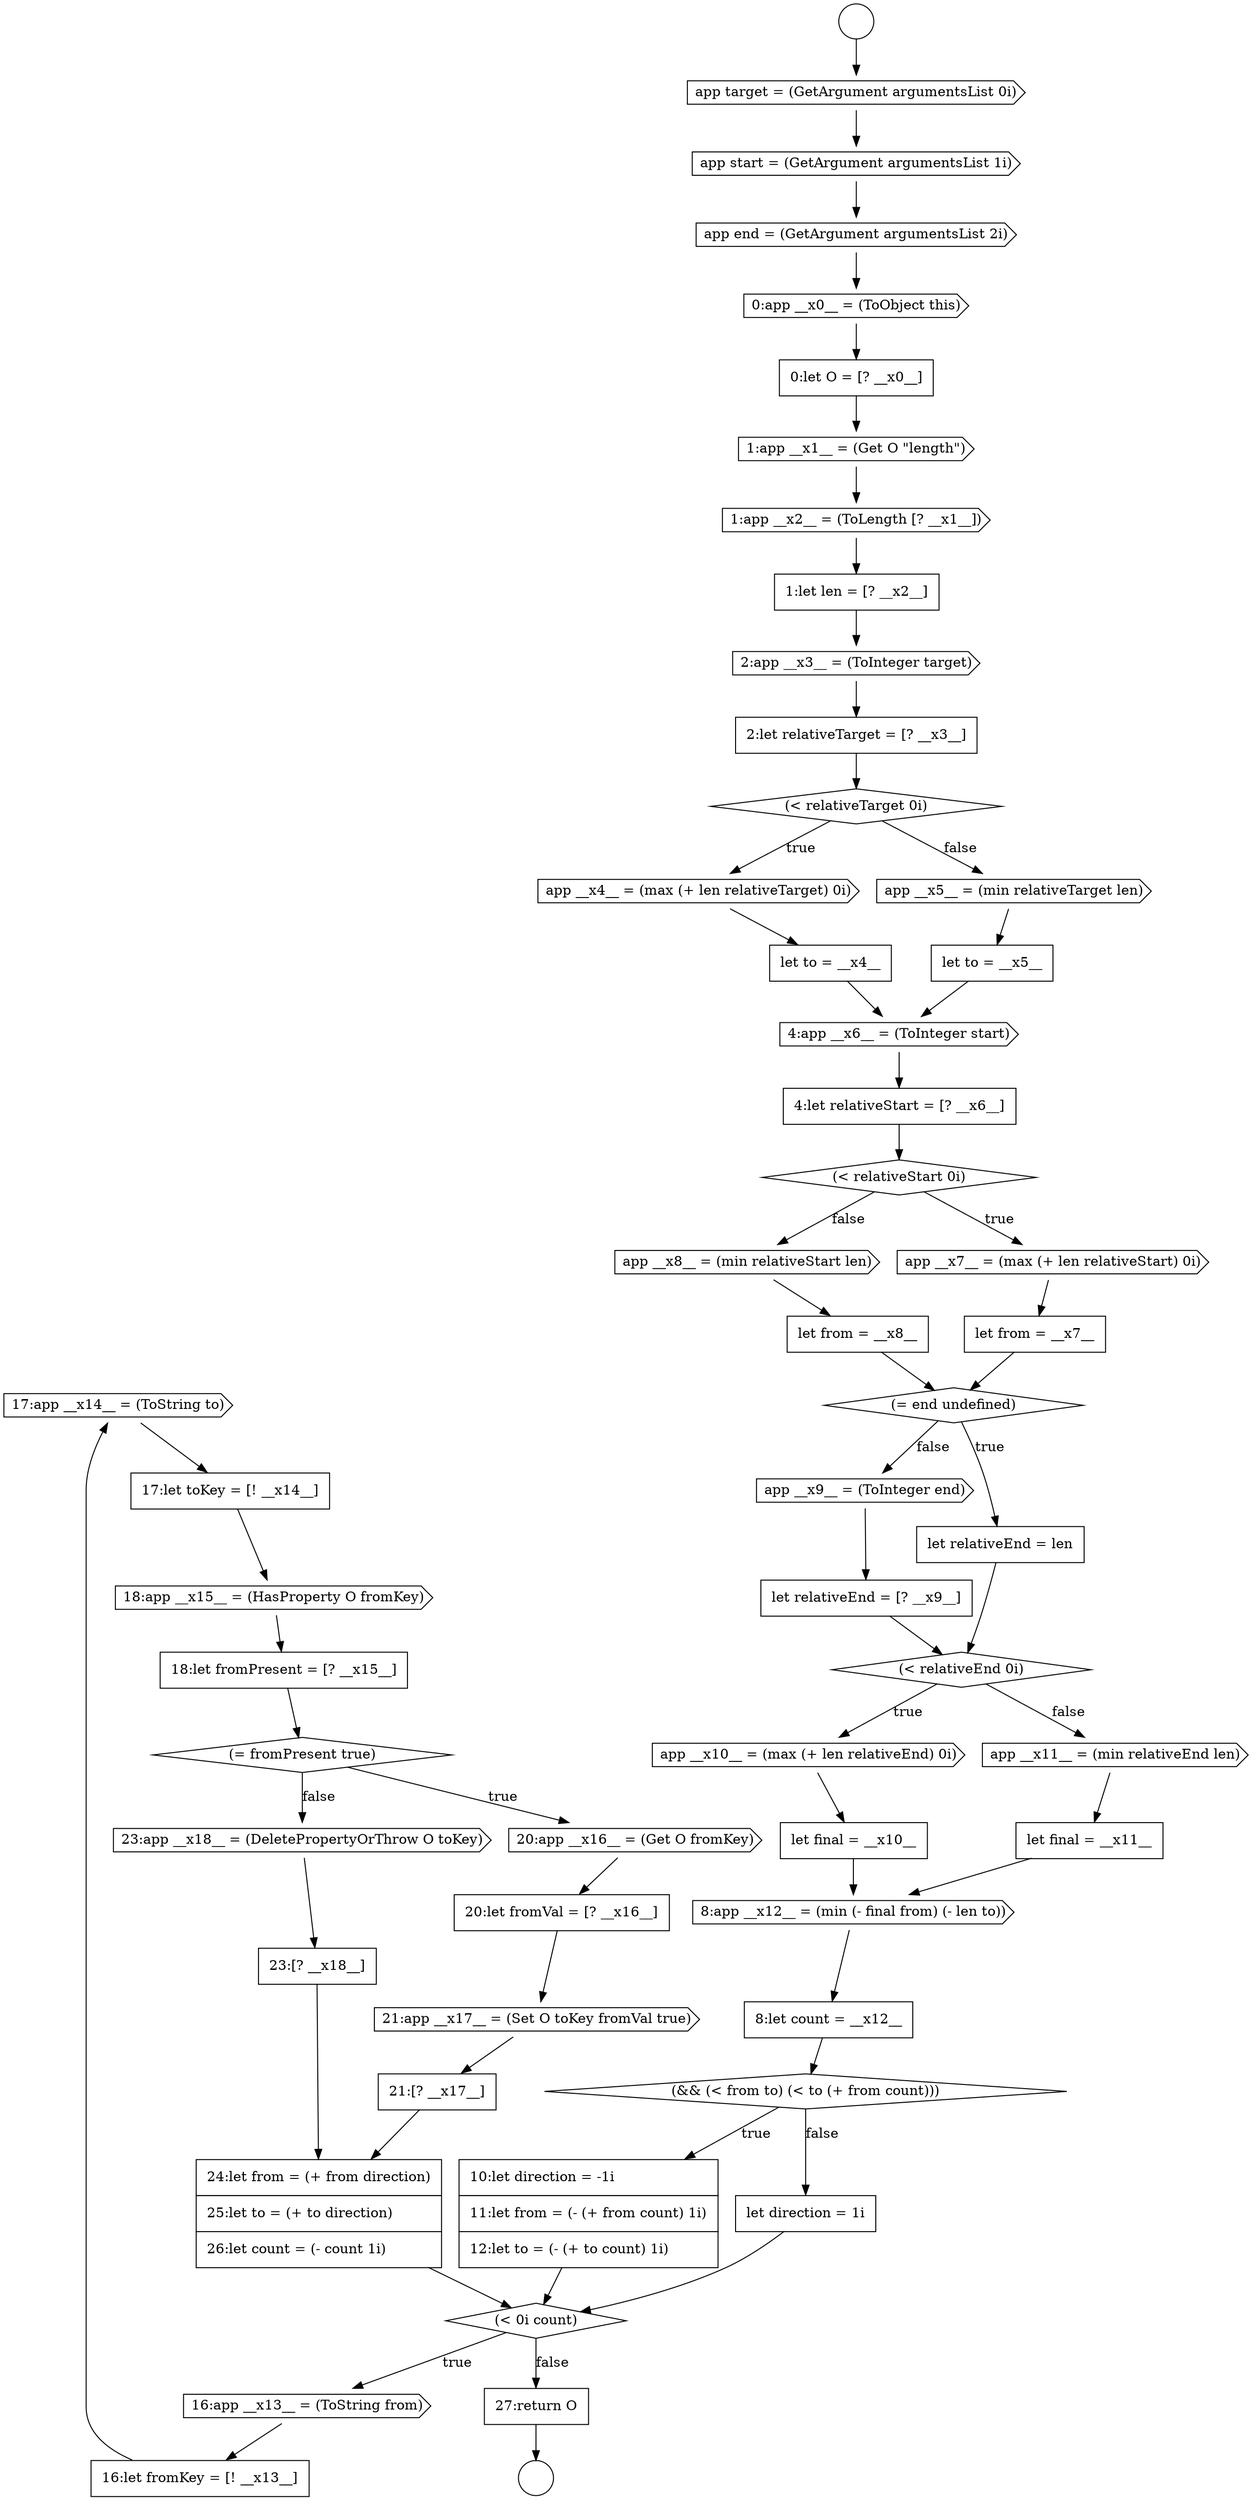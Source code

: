 digraph {
  node14625 [shape=cds, label=<<font color="black">17:app __x14__ = (ToString to)</font>> color="black" fillcolor="white" style=filled]
  node14584 [shape=circle label=" " color="black" fillcolor="white" style=filled]
  node14588 [shape=cds, label=<<font color="black">app end = (GetArgument argumentsList 2i)</font>> color="black" fillcolor="white" style=filled]
  node14605 [shape=none, margin=0, label=<<font color="black">
    <table border="0" cellborder="1" cellspacing="0" cellpadding="10">
      <tr><td align="left">let from = __x7__</td></tr>
    </table>
  </font>> color="black" fillcolor="white" style=filled]
  node14634 [shape=cds, label=<<font color="black">23:app __x18__ = (DeletePropertyOrThrow O toKey)</font>> color="black" fillcolor="white" style=filled]
  node14590 [shape=none, margin=0, label=<<font color="black">
    <table border="0" cellborder="1" cellspacing="0" cellpadding="10">
      <tr><td align="left">0:let O = [? __x0__]</td></tr>
    </table>
  </font>> color="black" fillcolor="white" style=filled]
  node14618 [shape=none, margin=0, label=<<font color="black">
    <table border="0" cellborder="1" cellspacing="0" cellpadding="10">
      <tr><td align="left">8:let count = __x12__</td></tr>
    </table>
  </font>> color="black" fillcolor="white" style=filled]
  node14615 [shape=cds, label=<<font color="black">app __x11__ = (min relativeEnd len)</font>> color="black" fillcolor="white" style=filled]
  node14600 [shape=none, margin=0, label=<<font color="black">
    <table border="0" cellborder="1" cellspacing="0" cellpadding="10">
      <tr><td align="left">let to = __x5__</td></tr>
    </table>
  </font>> color="black" fillcolor="white" style=filled]
  node14621 [shape=none, margin=0, label=<<font color="black">
    <table border="0" cellborder="1" cellspacing="0" cellpadding="10">
      <tr><td align="left">let direction = 1i</td></tr>
    </table>
  </font>> color="black" fillcolor="white" style=filled]
  node14606 [shape=cds, label=<<font color="black">app __x8__ = (min relativeStart len)</font>> color="black" fillcolor="white" style=filled]
  node14585 [shape=circle label=" " color="black" fillcolor="white" style=filled]
  node14617 [shape=cds, label=<<font color="black">8:app __x12__ = (min (- final from) (- len to))</font>> color="black" fillcolor="white" style=filled]
  node14602 [shape=none, margin=0, label=<<font color="black">
    <table border="0" cellborder="1" cellspacing="0" cellpadding="10">
      <tr><td align="left">4:let relativeStart = [? __x6__]</td></tr>
    </table>
  </font>> color="black" fillcolor="white" style=filled]
  node14591 [shape=cds, label=<<font color="black">1:app __x1__ = (Get O &quot;length&quot;)</font>> color="black" fillcolor="white" style=filled]
  node14612 [shape=diamond, label=<<font color="black">(&lt; relativeEnd 0i)</font>> color="black" fillcolor="white" style=filled]
  node14630 [shape=cds, label=<<font color="black">20:app __x16__ = (Get O fromKey)</font>> color="black" fillcolor="white" style=filled]
  node14616 [shape=none, margin=0, label=<<font color="black">
    <table border="0" cellborder="1" cellspacing="0" cellpadding="10">
      <tr><td align="left">let final = __x11__</td></tr>
    </table>
  </font>> color="black" fillcolor="white" style=filled]
  node14597 [shape=cds, label=<<font color="black">app __x4__ = (max (+ len relativeTarget) 0i)</font>> color="black" fillcolor="white" style=filled]
  node14611 [shape=none, margin=0, label=<<font color="black">
    <table border="0" cellborder="1" cellspacing="0" cellpadding="10">
      <tr><td align="left">let relativeEnd = [? __x9__]</td></tr>
    </table>
  </font>> color="black" fillcolor="white" style=filled]
  node14633 [shape=none, margin=0, label=<<font color="black">
    <table border="0" cellborder="1" cellspacing="0" cellpadding="10">
      <tr><td align="left">21:[? __x17__]</td></tr>
    </table>
  </font>> color="black" fillcolor="white" style=filled]
  node14622 [shape=diamond, label=<<font color="black">(&lt; 0i count)</font>> color="black" fillcolor="white" style=filled]
  node14637 [shape=none, margin=0, label=<<font color="black">
    <table border="0" cellborder="1" cellspacing="0" cellpadding="10">
      <tr><td align="left">27:return O</td></tr>
    </table>
  </font>> color="black" fillcolor="white" style=filled]
  node14629 [shape=diamond, label=<<font color="black">(= fromPresent true)</font>> color="black" fillcolor="white" style=filled]
  node14601 [shape=cds, label=<<font color="black">4:app __x6__ = (ToInteger start)</font>> color="black" fillcolor="white" style=filled]
  node14623 [shape=cds, label=<<font color="black">16:app __x13__ = (ToString from)</font>> color="black" fillcolor="white" style=filled]
  node14613 [shape=cds, label=<<font color="black">app __x10__ = (max (+ len relativeEnd) 0i)</font>> color="black" fillcolor="white" style=filled]
  node14598 [shape=none, margin=0, label=<<font color="black">
    <table border="0" cellborder="1" cellspacing="0" cellpadding="10">
      <tr><td align="left">let to = __x4__</td></tr>
    </table>
  </font>> color="black" fillcolor="white" style=filled]
  node14593 [shape=none, margin=0, label=<<font color="black">
    <table border="0" cellborder="1" cellspacing="0" cellpadding="10">
      <tr><td align="left">1:let len = [? __x2__]</td></tr>
    </table>
  </font>> color="black" fillcolor="white" style=filled]
  node14620 [shape=none, margin=0, label=<<font color="black">
    <table border="0" cellborder="1" cellspacing="0" cellpadding="10">
      <tr><td align="left">10:let direction = -1i</td></tr>
      <tr><td align="left">11:let from = (- (+ from count) 1i)</td></tr>
      <tr><td align="left">12:let to = (- (+ to count) 1i)</td></tr>
    </table>
  </font>> color="black" fillcolor="white" style=filled]
  node14619 [shape=diamond, label=<<font color="black">(&amp;&amp; (&lt; from to) (&lt; to (+ from count)))</font>> color="black" fillcolor="white" style=filled]
  node14608 [shape=diamond, label=<<font color="black">(= end undefined)</font>> color="black" fillcolor="white" style=filled]
  node14587 [shape=cds, label=<<font color="black">app start = (GetArgument argumentsList 1i)</font>> color="black" fillcolor="white" style=filled]
  node14627 [shape=cds, label=<<font color="black">18:app __x15__ = (HasProperty O fromKey)</font>> color="black" fillcolor="white" style=filled]
  node14595 [shape=none, margin=0, label=<<font color="black">
    <table border="0" cellborder="1" cellspacing="0" cellpadding="10">
      <tr><td align="left">2:let relativeTarget = [? __x3__]</td></tr>
    </table>
  </font>> color="black" fillcolor="white" style=filled]
  node14632 [shape=cds, label=<<font color="black">21:app __x17__ = (Set O toKey fromVal true)</font>> color="black" fillcolor="white" style=filled]
  node14614 [shape=none, margin=0, label=<<font color="black">
    <table border="0" cellborder="1" cellspacing="0" cellpadding="10">
      <tr><td align="left">let final = __x10__</td></tr>
    </table>
  </font>> color="black" fillcolor="white" style=filled]
  node14628 [shape=none, margin=0, label=<<font color="black">
    <table border="0" cellborder="1" cellspacing="0" cellpadding="10">
      <tr><td align="left">18:let fromPresent = [? __x15__]</td></tr>
    </table>
  </font>> color="black" fillcolor="white" style=filled]
  node14599 [shape=cds, label=<<font color="black">app __x5__ = (min relativeTarget len)</font>> color="black" fillcolor="white" style=filled]
  node14594 [shape=cds, label=<<font color="black">2:app __x3__ = (ToInteger target)</font>> color="black" fillcolor="white" style=filled]
  node14609 [shape=none, margin=0, label=<<font color="black">
    <table border="0" cellborder="1" cellspacing="0" cellpadding="10">
      <tr><td align="left">let relativeEnd = len</td></tr>
    </table>
  </font>> color="black" fillcolor="white" style=filled]
  node14635 [shape=none, margin=0, label=<<font color="black">
    <table border="0" cellborder="1" cellspacing="0" cellpadding="10">
      <tr><td align="left">23:[? __x18__]</td></tr>
    </table>
  </font>> color="black" fillcolor="white" style=filled]
  node14624 [shape=none, margin=0, label=<<font color="black">
    <table border="0" cellborder="1" cellspacing="0" cellpadding="10">
      <tr><td align="left">16:let fromKey = [! __x13__]</td></tr>
    </table>
  </font>> color="black" fillcolor="white" style=filled]
  node14604 [shape=cds, label=<<font color="black">app __x7__ = (max (+ len relativeStart) 0i)</font>> color="black" fillcolor="white" style=filled]
  node14589 [shape=cds, label=<<font color="black">0:app __x0__ = (ToObject this)</font>> color="black" fillcolor="white" style=filled]
  node14636 [shape=none, margin=0, label=<<font color="black">
    <table border="0" cellborder="1" cellspacing="0" cellpadding="10">
      <tr><td align="left">24:let from = (+ from direction)</td></tr>
      <tr><td align="left">25:let to = (+ to direction)</td></tr>
      <tr><td align="left">26:let count = (- count 1i)</td></tr>
    </table>
  </font>> color="black" fillcolor="white" style=filled]
  node14631 [shape=none, margin=0, label=<<font color="black">
    <table border="0" cellborder="1" cellspacing="0" cellpadding="10">
      <tr><td align="left">20:let fromVal = [? __x16__]</td></tr>
    </table>
  </font>> color="black" fillcolor="white" style=filled]
  node14607 [shape=none, margin=0, label=<<font color="black">
    <table border="0" cellborder="1" cellspacing="0" cellpadding="10">
      <tr><td align="left">let from = __x8__</td></tr>
    </table>
  </font>> color="black" fillcolor="white" style=filled]
  node14586 [shape=cds, label=<<font color="black">app target = (GetArgument argumentsList 0i)</font>> color="black" fillcolor="white" style=filled]
  node14626 [shape=none, margin=0, label=<<font color="black">
    <table border="0" cellborder="1" cellspacing="0" cellpadding="10">
      <tr><td align="left">17:let toKey = [! __x14__]</td></tr>
    </table>
  </font>> color="black" fillcolor="white" style=filled]
  node14596 [shape=diamond, label=<<font color="black">(&lt; relativeTarget 0i)</font>> color="black" fillcolor="white" style=filled]
  node14592 [shape=cds, label=<<font color="black">1:app __x2__ = (ToLength [? __x1__])</font>> color="black" fillcolor="white" style=filled]
  node14610 [shape=cds, label=<<font color="black">app __x9__ = (ToInteger end)</font>> color="black" fillcolor="white" style=filled]
  node14603 [shape=diamond, label=<<font color="black">(&lt; relativeStart 0i)</font>> color="black" fillcolor="white" style=filled]
  node14594 -> node14595 [ color="black"]
  node14619 -> node14620 [label=<<font color="black">true</font>> color="black"]
  node14619 -> node14621 [label=<<font color="black">false</font>> color="black"]
  node14620 -> node14622 [ color="black"]
  node14636 -> node14622 [ color="black"]
  node14612 -> node14613 [label=<<font color="black">true</font>> color="black"]
  node14612 -> node14615 [label=<<font color="black">false</font>> color="black"]
  node14599 -> node14600 [ color="black"]
  node14601 -> node14602 [ color="black"]
  node14621 -> node14622 [ color="black"]
  node14633 -> node14636 [ color="black"]
  node14627 -> node14628 [ color="black"]
  node14608 -> node14609 [label=<<font color="black">true</font>> color="black"]
  node14608 -> node14610 [label=<<font color="black">false</font>> color="black"]
  node14631 -> node14632 [ color="black"]
  node14617 -> node14618 [ color="black"]
  node14586 -> node14587 [ color="black"]
  node14604 -> node14605 [ color="black"]
  node14605 -> node14608 [ color="black"]
  node14632 -> node14633 [ color="black"]
  node14596 -> node14597 [label=<<font color="black">true</font>> color="black"]
  node14596 -> node14599 [label=<<font color="black">false</font>> color="black"]
  node14593 -> node14594 [ color="black"]
  node14606 -> node14607 [ color="black"]
  node14623 -> node14624 [ color="black"]
  node14587 -> node14588 [ color="black"]
  node14602 -> node14603 [ color="black"]
  node14635 -> node14636 [ color="black"]
  node14615 -> node14616 [ color="black"]
  node14634 -> node14635 [ color="black"]
  node14622 -> node14623 [label=<<font color="black">true</font>> color="black"]
  node14622 -> node14637 [label=<<font color="black">false</font>> color="black"]
  node14629 -> node14630 [label=<<font color="black">true</font>> color="black"]
  node14629 -> node14634 [label=<<font color="black">false</font>> color="black"]
  node14590 -> node14591 [ color="black"]
  node14584 -> node14586 [ color="black"]
  node14630 -> node14631 [ color="black"]
  node14595 -> node14596 [ color="black"]
  node14624 -> node14625 [ color="black"]
  node14611 -> node14612 [ color="black"]
  node14600 -> node14601 [ color="black"]
  node14592 -> node14593 [ color="black"]
  node14625 -> node14626 [ color="black"]
  node14591 -> node14592 [ color="black"]
  node14588 -> node14589 [ color="black"]
  node14616 -> node14617 [ color="black"]
  node14597 -> node14598 [ color="black"]
  node14610 -> node14611 [ color="black"]
  node14609 -> node14612 [ color="black"]
  node14589 -> node14590 [ color="black"]
  node14598 -> node14601 [ color="black"]
  node14603 -> node14604 [label=<<font color="black">true</font>> color="black"]
  node14603 -> node14606 [label=<<font color="black">false</font>> color="black"]
  node14607 -> node14608 [ color="black"]
  node14618 -> node14619 [ color="black"]
  node14613 -> node14614 [ color="black"]
  node14614 -> node14617 [ color="black"]
  node14628 -> node14629 [ color="black"]
  node14626 -> node14627 [ color="black"]
  node14637 -> node14585 [ color="black"]
}
